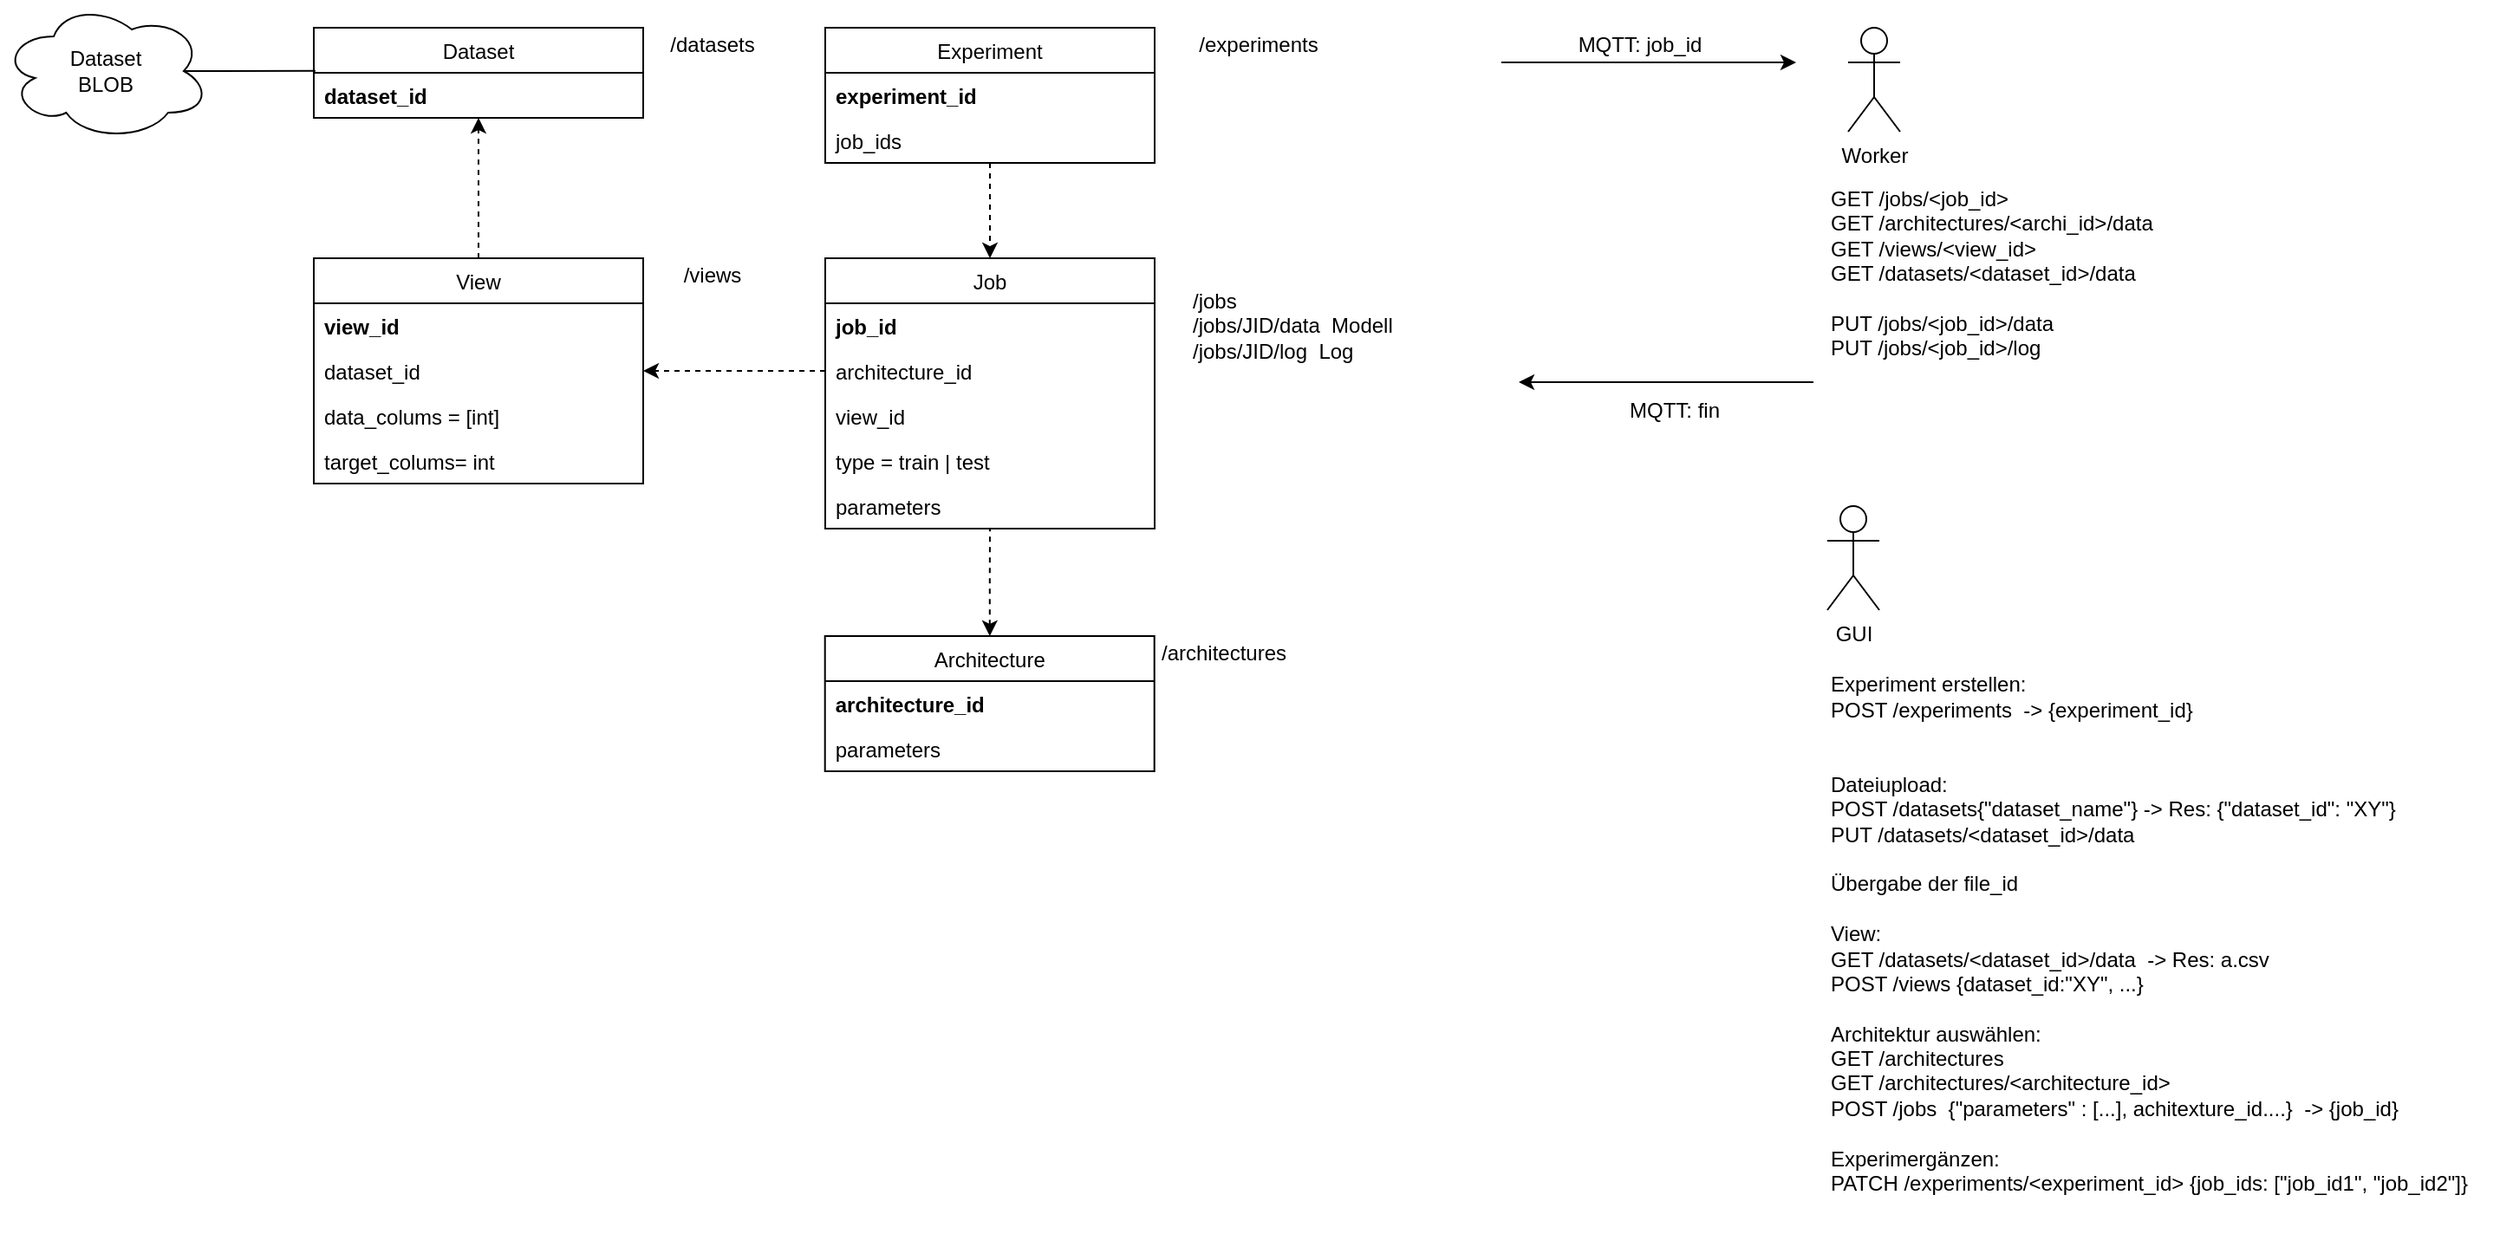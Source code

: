 <mxfile version="10.9.4" type="device"><diagram id="H7oMfy0caxxeRMSvsmW7" name="Page-1"><mxGraphModel dx="2251" dy="1973" grid="1" gridSize="10" guides="1" tooltips="1" connect="1" arrows="1" fold="1" page="1" pageScale="1" pageWidth="827" pageHeight="1169" math="0" shadow="0"><root><mxCell id="0"/><mxCell id="1" parent="0"/><mxCell id="5V6RGbyyFT8vcV7euekU-15" value="" style="group" parent="1" vertex="1" connectable="0"><mxGeometry x="140" y="-17" width="360" height="130" as="geometry"/></mxCell><mxCell id="5V6RGbyyFT8vcV7euekU-5" value="Job" style="swimlane;fontStyle=0;childLayout=stackLayout;horizontal=1;startSize=26;fillColor=none;horizontalStack=0;resizeParent=1;resizeParentMax=0;resizeLast=0;collapsible=1;marginBottom=0;" parent="5V6RGbyyFT8vcV7euekU-15" vertex="1"><mxGeometry width="190" height="156" as="geometry"/></mxCell><mxCell id="5V6RGbyyFT8vcV7euekU-6" value="job_id" style="text;strokeColor=none;fillColor=none;align=left;verticalAlign=top;spacingLeft=4;spacingRight=4;overflow=hidden;rotatable=0;points=[[0,0.5],[1,0.5]];portConstraint=eastwest;fontStyle=1" parent="5V6RGbyyFT8vcV7euekU-5" vertex="1"><mxGeometry y="26" width="190" height="26" as="geometry"/></mxCell><mxCell id="5V6RGbyyFT8vcV7euekU-14" value="architecture_id" style="text;strokeColor=none;fillColor=none;align=left;verticalAlign=top;spacingLeft=4;spacingRight=4;overflow=hidden;rotatable=0;points=[[0,0.5],[1,0.5]];portConstraint=eastwest;" parent="5V6RGbyyFT8vcV7euekU-5" vertex="1"><mxGeometry y="52" width="190" height="26" as="geometry"/></mxCell><mxCell id="5V6RGbyyFT8vcV7euekU-7" value="view_id" style="text;strokeColor=none;fillColor=none;align=left;verticalAlign=top;spacingLeft=4;spacingRight=4;overflow=hidden;rotatable=0;points=[[0,0.5],[1,0.5]];portConstraint=eastwest;" parent="5V6RGbyyFT8vcV7euekU-5" vertex="1"><mxGeometry y="78" width="190" height="26" as="geometry"/></mxCell><mxCell id="5V6RGbyyFT8vcV7euekU-8" value="type = train | test" style="text;strokeColor=none;fillColor=none;align=left;verticalAlign=top;spacingLeft=4;spacingRight=4;overflow=hidden;rotatable=0;points=[[0,0.5],[1,0.5]];portConstraint=eastwest;" parent="5V6RGbyyFT8vcV7euekU-5" vertex="1"><mxGeometry y="104" width="190" height="26" as="geometry"/></mxCell><mxCell id="5V6RGbyyFT8vcV7euekU-51" value="parameters" style="text;strokeColor=none;fillColor=none;align=left;verticalAlign=top;spacingLeft=4;spacingRight=4;overflow=hidden;rotatable=0;points=[[0,0.5],[1,0.5]];portConstraint=eastwest;" parent="5V6RGbyyFT8vcV7euekU-5" vertex="1"><mxGeometry y="130" width="190" height="26" as="geometry"/></mxCell><mxCell id="5V6RGbyyFT8vcV7euekU-13" value="&lt;div&gt;/jobs&lt;/div&gt;&lt;div&gt;&lt;div&gt;/jobs/JID/data&amp;nbsp; Modell&lt;/div&gt;&lt;div&gt;/jobs/JID/log&amp;nbsp; Log&lt;br&gt;&lt;/div&gt;&lt;/div&gt;" style="text;html=1;strokeColor=none;fillColor=none;align=left;verticalAlign=middle;whiteSpace=wrap;rounded=0;" parent="5V6RGbyyFT8vcV7euekU-15" vertex="1"><mxGeometry x="210" y="29" width="150" height="20" as="geometry"/></mxCell><mxCell id="5V6RGbyyFT8vcV7euekU-16" value="" style="group" parent="1" vertex="1" connectable="0"><mxGeometry x="140" y="-140" width="250" height="130" as="geometry"/></mxCell><mxCell id="5V6RGbyyFT8vcV7euekU-17" value="Experiment" style="swimlane;fontStyle=0;childLayout=stackLayout;horizontal=1;startSize=26;fillColor=none;horizontalStack=0;resizeParent=1;resizeParentMax=0;resizeLast=0;collapsible=1;marginBottom=0;" parent="5V6RGbyyFT8vcV7euekU-16" vertex="1"><mxGeometry y="-10" width="190" height="78" as="geometry"/></mxCell><mxCell id="5V6RGbyyFT8vcV7euekU-18" value="experiment_id" style="text;strokeColor=none;fillColor=none;align=left;verticalAlign=top;spacingLeft=4;spacingRight=4;overflow=hidden;rotatable=0;points=[[0,0.5],[1,0.5]];portConstraint=eastwest;fontStyle=1" parent="5V6RGbyyFT8vcV7euekU-17" vertex="1"><mxGeometry y="26" width="190" height="26" as="geometry"/></mxCell><mxCell id="5V6RGbyyFT8vcV7euekU-30" value="job_ids" style="text;strokeColor=none;fillColor=none;align=left;verticalAlign=top;spacingLeft=4;spacingRight=4;overflow=hidden;rotatable=0;points=[[0,0.5],[1,0.5]];portConstraint=eastwest;" parent="5V6RGbyyFT8vcV7euekU-17" vertex="1"><mxGeometry y="52" width="190" height="26" as="geometry"/></mxCell><mxCell id="5V6RGbyyFT8vcV7euekU-22" value="/experiments" style="text;html=1;strokeColor=none;fillColor=none;align=center;verticalAlign=middle;whiteSpace=wrap;rounded=0;" parent="1" vertex="1"><mxGeometry x="370" y="-150" width="40" height="20" as="geometry"/></mxCell><mxCell id="5V6RGbyyFT8vcV7euekU-25" style="edgeStyle=orthogonalEdgeStyle;rounded=0;orthogonalLoop=1;jettySize=auto;html=1;dashed=1;" parent="1" source="5V6RGbyyFT8vcV7euekU-17" target="5V6RGbyyFT8vcV7euekU-5" edge="1"><mxGeometry relative="1" as="geometry"/></mxCell><mxCell id="5V6RGbyyFT8vcV7euekU-27" value="" style="group" parent="1" vertex="1" connectable="0"><mxGeometry x="-155" y="-40" width="250" height="130" as="geometry"/></mxCell><mxCell id="5V6RGbyyFT8vcV7euekU-36" value="" style="group" parent="5V6RGbyyFT8vcV7euekU-27" vertex="1" connectable="0"><mxGeometry y="23" width="250" height="52" as="geometry"/></mxCell><mxCell id="5V6RGbyyFT8vcV7euekU-28" value="View" style="swimlane;fontStyle=0;childLayout=stackLayout;horizontal=1;startSize=26;fillColor=none;horizontalStack=0;resizeParent=1;resizeParentMax=0;resizeLast=0;collapsible=1;marginBottom=0;" parent="5V6RGbyyFT8vcV7euekU-36" vertex="1"><mxGeometry width="190" height="130" as="geometry"/></mxCell><mxCell id="5V6RGbyyFT8vcV7euekU-29" value="view_id" style="text;strokeColor=none;fillColor=none;align=left;verticalAlign=top;spacingLeft=4;spacingRight=4;overflow=hidden;rotatable=0;points=[[0,0.5],[1,0.5]];portConstraint=eastwest;fontStyle=1" parent="5V6RGbyyFT8vcV7euekU-28" vertex="1"><mxGeometry y="26" width="190" height="26" as="geometry"/></mxCell><mxCell id="5V6RGbyyFT8vcV7euekU-48" value="dataset_id" style="text;strokeColor=none;fillColor=none;align=left;verticalAlign=top;spacingLeft=4;spacingRight=4;overflow=hidden;rotatable=0;points=[[0,0.5],[1,0.5]];portConstraint=eastwest;" parent="5V6RGbyyFT8vcV7euekU-28" vertex="1"><mxGeometry y="52" width="190" height="26" as="geometry"/></mxCell><mxCell id="5V6RGbyyFT8vcV7euekU-67" value="data_colums = [int]" style="text;strokeColor=none;fillColor=none;align=left;verticalAlign=top;spacingLeft=4;spacingRight=4;overflow=hidden;rotatable=0;points=[[0,0.5],[1,0.5]];portConstraint=eastwest;" parent="5V6RGbyyFT8vcV7euekU-28" vertex="1"><mxGeometry y="78" width="190" height="26" as="geometry"/></mxCell><mxCell id="5V6RGbyyFT8vcV7euekU-68" value="target_colums= int" style="text;strokeColor=none;fillColor=none;align=left;verticalAlign=top;spacingLeft=4;spacingRight=4;overflow=hidden;rotatable=0;points=[[0,0.5],[1,0.5]];portConstraint=eastwest;" parent="5V6RGbyyFT8vcV7euekU-28" vertex="1"><mxGeometry y="104" width="190" height="26" as="geometry"/></mxCell><mxCell id="5V6RGbyyFT8vcV7euekU-31" value="/views" style="text;html=1;strokeColor=none;fillColor=none;align=center;verticalAlign=middle;whiteSpace=wrap;rounded=0;" parent="5V6RGbyyFT8vcV7euekU-36" vertex="1"><mxGeometry x="210" width="40" height="20" as="geometry"/></mxCell><mxCell id="5V6RGbyyFT8vcV7euekU-32" value="Dataset&lt;br&gt;BLOB" style="ellipse;shape=cloud;whiteSpace=wrap;html=1;" parent="1" vertex="1"><mxGeometry x="-335" y="-165" width="120" height="80" as="geometry"/></mxCell><mxCell id="5V6RGbyyFT8vcV7euekU-39" value="" style="group" parent="1" vertex="1" connectable="0"><mxGeometry x="-155" y="-150" width="250" height="52" as="geometry"/></mxCell><mxCell id="5V6RGbyyFT8vcV7euekU-40" value="Dataset" style="swimlane;fontStyle=0;childLayout=stackLayout;horizontal=1;startSize=26;fillColor=none;horizontalStack=0;resizeParent=1;resizeParentMax=0;resizeLast=0;collapsible=1;marginBottom=0;" parent="5V6RGbyyFT8vcV7euekU-39" vertex="1"><mxGeometry width="190" height="52" as="geometry"/></mxCell><mxCell id="5V6RGbyyFT8vcV7euekU-41" value="dataset_id" style="text;strokeColor=none;fillColor=none;align=left;verticalAlign=top;spacingLeft=4;spacingRight=4;overflow=hidden;rotatable=0;points=[[0,0.5],[1,0.5]];portConstraint=eastwest;fontStyle=1" parent="5V6RGbyyFT8vcV7euekU-40" vertex="1"><mxGeometry y="26" width="190" height="26" as="geometry"/></mxCell><mxCell id="5V6RGbyyFT8vcV7euekU-42" value="/datasets" style="text;html=1;strokeColor=none;fillColor=none;align=center;verticalAlign=middle;whiteSpace=wrap;rounded=0;" parent="5V6RGbyyFT8vcV7euekU-39" vertex="1"><mxGeometry x="210" width="40" height="20" as="geometry"/></mxCell><mxCell id="5V6RGbyyFT8vcV7euekU-43" value="" style="endArrow=none;html=1;entryX=0.005;entryY=-0.044;entryDx=0;entryDy=0;entryPerimeter=0;exitX=0.875;exitY=0.5;exitDx=0;exitDy=0;exitPerimeter=0;" parent="1" source="5V6RGbyyFT8vcV7euekU-32" target="5V6RGbyyFT8vcV7euekU-41" edge="1"><mxGeometry width="50" height="50" relative="1" as="geometry"><mxPoint x="-215" y="-100" as="sourcePoint"/><mxPoint x="-165" y="-150" as="targetPoint"/></mxGeometry></mxCell><mxCell id="5V6RGbyyFT8vcV7euekU-49" style="edgeStyle=orthogonalEdgeStyle;rounded=0;orthogonalLoop=1;jettySize=auto;html=1;entryX=0.5;entryY=1;entryDx=0;entryDy=0;dashed=1;" parent="1" source="5V6RGbyyFT8vcV7euekU-28" target="5V6RGbyyFT8vcV7euekU-40" edge="1"><mxGeometry relative="1" as="geometry"/></mxCell><mxCell id="5V6RGbyyFT8vcV7euekU-50" style="edgeStyle=orthogonalEdgeStyle;rounded=0;orthogonalLoop=1;jettySize=auto;html=1;entryX=1;entryY=0.5;entryDx=0;entryDy=0;dashed=1;" parent="1" source="5V6RGbyyFT8vcV7euekU-14" target="5V6RGbyyFT8vcV7euekU-28" edge="1"><mxGeometry relative="1" as="geometry"><Array as="points"/></mxGeometry></mxCell><mxCell id="5V6RGbyyFT8vcV7euekU-52" value="" style="group" parent="1" vertex="1" connectable="0"><mxGeometry x="139.857" y="201" width="250" height="52" as="geometry"/></mxCell><mxCell id="5V6RGbyyFT8vcV7euekU-53" value="Architecture" style="swimlane;fontStyle=0;childLayout=stackLayout;horizontal=1;startSize=26;fillColor=none;horizontalStack=0;resizeParent=1;resizeParentMax=0;resizeLast=0;collapsible=1;marginBottom=0;" parent="5V6RGbyyFT8vcV7euekU-52" vertex="1"><mxGeometry width="190" height="78" as="geometry"/></mxCell><mxCell id="5V6RGbyyFT8vcV7euekU-54" value="architecture_id" style="text;strokeColor=none;fillColor=none;align=left;verticalAlign=top;spacingLeft=4;spacingRight=4;overflow=hidden;rotatable=0;points=[[0,0.5],[1,0.5]];portConstraint=eastwest;fontStyle=1" parent="5V6RGbyyFT8vcV7euekU-53" vertex="1"><mxGeometry y="26" width="190" height="26" as="geometry"/></mxCell><mxCell id="5V6RGbyyFT8vcV7euekU-56" value="parameters" style="text;strokeColor=none;fillColor=none;align=left;verticalAlign=top;spacingLeft=4;spacingRight=4;overflow=hidden;rotatable=0;points=[[0,0.5],[1,0.5]];portConstraint=eastwest;" parent="5V6RGbyyFT8vcV7euekU-53" vertex="1"><mxGeometry y="52" width="190" height="26" as="geometry"/></mxCell><mxCell id="5V6RGbyyFT8vcV7euekU-55" value="&lt;div&gt;/architectures&lt;/div&gt;" style="text;html=1;strokeColor=none;fillColor=none;align=center;verticalAlign=middle;whiteSpace=wrap;rounded=0;" parent="5V6RGbyyFT8vcV7euekU-52" vertex="1"><mxGeometry x="210" width="40" height="20" as="geometry"/></mxCell><mxCell id="5V6RGbyyFT8vcV7euekU-58" value="Worker" style="shape=umlActor;verticalLabelPosition=bottom;labelBackgroundColor=#ffffff;verticalAlign=top;html=1;outlineConnect=0;" parent="1" vertex="1"><mxGeometry x="730" y="-150" width="30" height="60" as="geometry"/></mxCell><mxCell id="5V6RGbyyFT8vcV7euekU-61" value="MQTT: job_id" style="text;html=1;strokeColor=none;fillColor=none;align=center;verticalAlign=middle;whiteSpace=wrap;rounded=0;" parent="1" vertex="1"><mxGeometry x="570" y="-150" width="80" height="20" as="geometry"/></mxCell><mxCell id="5V6RGbyyFT8vcV7euekU-62" value="" style="endArrow=classic;html=1;" parent="1" edge="1"><mxGeometry width="50" height="50" relative="1" as="geometry"><mxPoint x="530" y="-130" as="sourcePoint"/><mxPoint x="700" y="-130" as="targetPoint"/></mxGeometry></mxCell><mxCell id="5V6RGbyyFT8vcV7euekU-82" value="MQTT: fin" style="text;html=1;strokeColor=none;fillColor=none;align=center;verticalAlign=middle;whiteSpace=wrap;rounded=0;" parent="1" vertex="1"><mxGeometry x="590" y="61" width="80" height="20" as="geometry"/></mxCell><mxCell id="5V6RGbyyFT8vcV7euekU-83" value="" style="endArrow=none;html=1;startArrow=classic;startFill=1;endFill=0;" parent="1" edge="1"><mxGeometry width="50" height="50" relative="1" as="geometry"><mxPoint x="540" y="54.5" as="sourcePoint"/><mxPoint x="710" y="54.5" as="targetPoint"/></mxGeometry></mxCell><mxCell id="5V6RGbyyFT8vcV7euekU-84" value="GUI" style="shape=umlActor;verticalLabelPosition=bottom;labelBackgroundColor=#ffffff;verticalAlign=top;html=1;outlineConnect=0;" parent="1" vertex="1"><mxGeometry x="718" y="126" width="30" height="60" as="geometry"/></mxCell><mxCell id="5V6RGbyyFT8vcV7euekU-91" value="&lt;div&gt;&lt;br&gt;&lt;/div&gt;&lt;div&gt;Experiment erstellen:&lt;br&gt;POST /experiments&amp;nbsp; -&amp;gt; {experiment_id}&lt;br&gt;&lt;/div&gt;&lt;div&gt;&lt;br&gt;&lt;/div&gt;&lt;div&gt;&lt;br&gt;&lt;/div&gt;&lt;div&gt;Dateiupload:&lt;/div&gt;&lt;div&gt;POST /datasets{&quot;dataset_name&quot;} -&amp;gt; Res: {&quot;dataset_id&quot;: &quot;XY&quot;}&lt;br&gt;PUT /datasets/&amp;lt;dataset_id&amp;gt;/data&lt;/div&gt;&lt;div&gt;&lt;br&gt;&lt;/div&gt;&lt;div&gt;Übergabe der file_id&lt;/div&gt;&lt;div&gt;&lt;br&gt;&lt;/div&gt;&lt;div&gt;View:&lt;/div&gt;&lt;div&gt;GET /datasets/&amp;lt;dataset_id&amp;gt;/data&amp;nbsp; -&amp;gt; Res: a.csv&lt;/div&gt;&lt;div&gt;POST /views {dataset_id:&quot;XY&quot;, ...}&lt;br&gt;&lt;br&gt;Architektur auswählen:&lt;br&gt;GET /architectures&lt;br&gt;GET /architectures/&amp;lt;architecture_id&amp;gt;&lt;/div&gt;&lt;div&gt;POST /jobs&amp;nbsp; {&quot;parameters&quot; : [...], achitexture_id....}&amp;nbsp; -&amp;gt; {job_id}&lt;/div&gt;&lt;div&gt;&lt;br&gt;&lt;/div&gt;&lt;div&gt;Experimergänzen:&lt;br&gt;PATCH /experiments/&amp;lt;experiment_id&amp;gt; {job_ids: [&quot;job_id1&quot;, &quot;job_id2&quot;]}&lt;br&gt;&lt;br&gt;&lt;/div&gt;&lt;div&gt;&lt;br&gt;&lt;/div&gt;" style="text;html=1;strokeColor=none;fillColor=none;align=left;verticalAlign=middle;whiteSpace=wrap;rounded=0;" parent="1" vertex="1"><mxGeometry x="718" y="370" width="387" height="20" as="geometry"/></mxCell><mxCell id="5V6RGbyyFT8vcV7euekU-96" value="&lt;div&gt;GET /jobs/&amp;lt;job_id&amp;gt;&lt;/div&gt;&lt;div&gt;GET /architectures/&amp;lt;archi_id&amp;gt;/data&lt;/div&gt;&lt;div&gt;GET /views/&amp;lt;view_id&amp;gt;&lt;/div&gt;&lt;div&gt;GET /datasets/&amp;lt;dataset_id&amp;gt;/data&lt;/div&gt;&lt;div&gt;&lt;br&gt;&lt;/div&gt;&lt;div&gt;PUT /jobs/&amp;lt;job_id&amp;gt;/data&lt;/div&gt;&lt;div&gt;PUT /jobs/&amp;lt;job_id&amp;gt;/log&lt;/div&gt;&lt;div&gt;&lt;br&gt;&lt;/div&gt;&lt;div&gt;&lt;br&gt;&lt;/div&gt;&lt;div&gt;&lt;br&gt;&lt;/div&gt;" style="text;html=1;resizable=0;points=[];autosize=1;align=left;verticalAlign=top;spacingTop=-4;" parent="1" vertex="1"><mxGeometry x="718" y="-61" width="200" height="140" as="geometry"/></mxCell><mxCell id="MQbxnplRxLaA_7c-w5NP-2" style="edgeStyle=orthogonalEdgeStyle;rounded=0;orthogonalLoop=1;jettySize=auto;html=1;entryX=0.5;entryY=1;entryDx=0;entryDy=0;dashed=1;endArrow=none;endFill=0;startArrow=classic;startFill=1;" edge="1" parent="1" source="5V6RGbyyFT8vcV7euekU-53" target="5V6RGbyyFT8vcV7euekU-5"><mxGeometry relative="1" as="geometry"/></mxCell></root></mxGraphModel></diagram></mxfile>